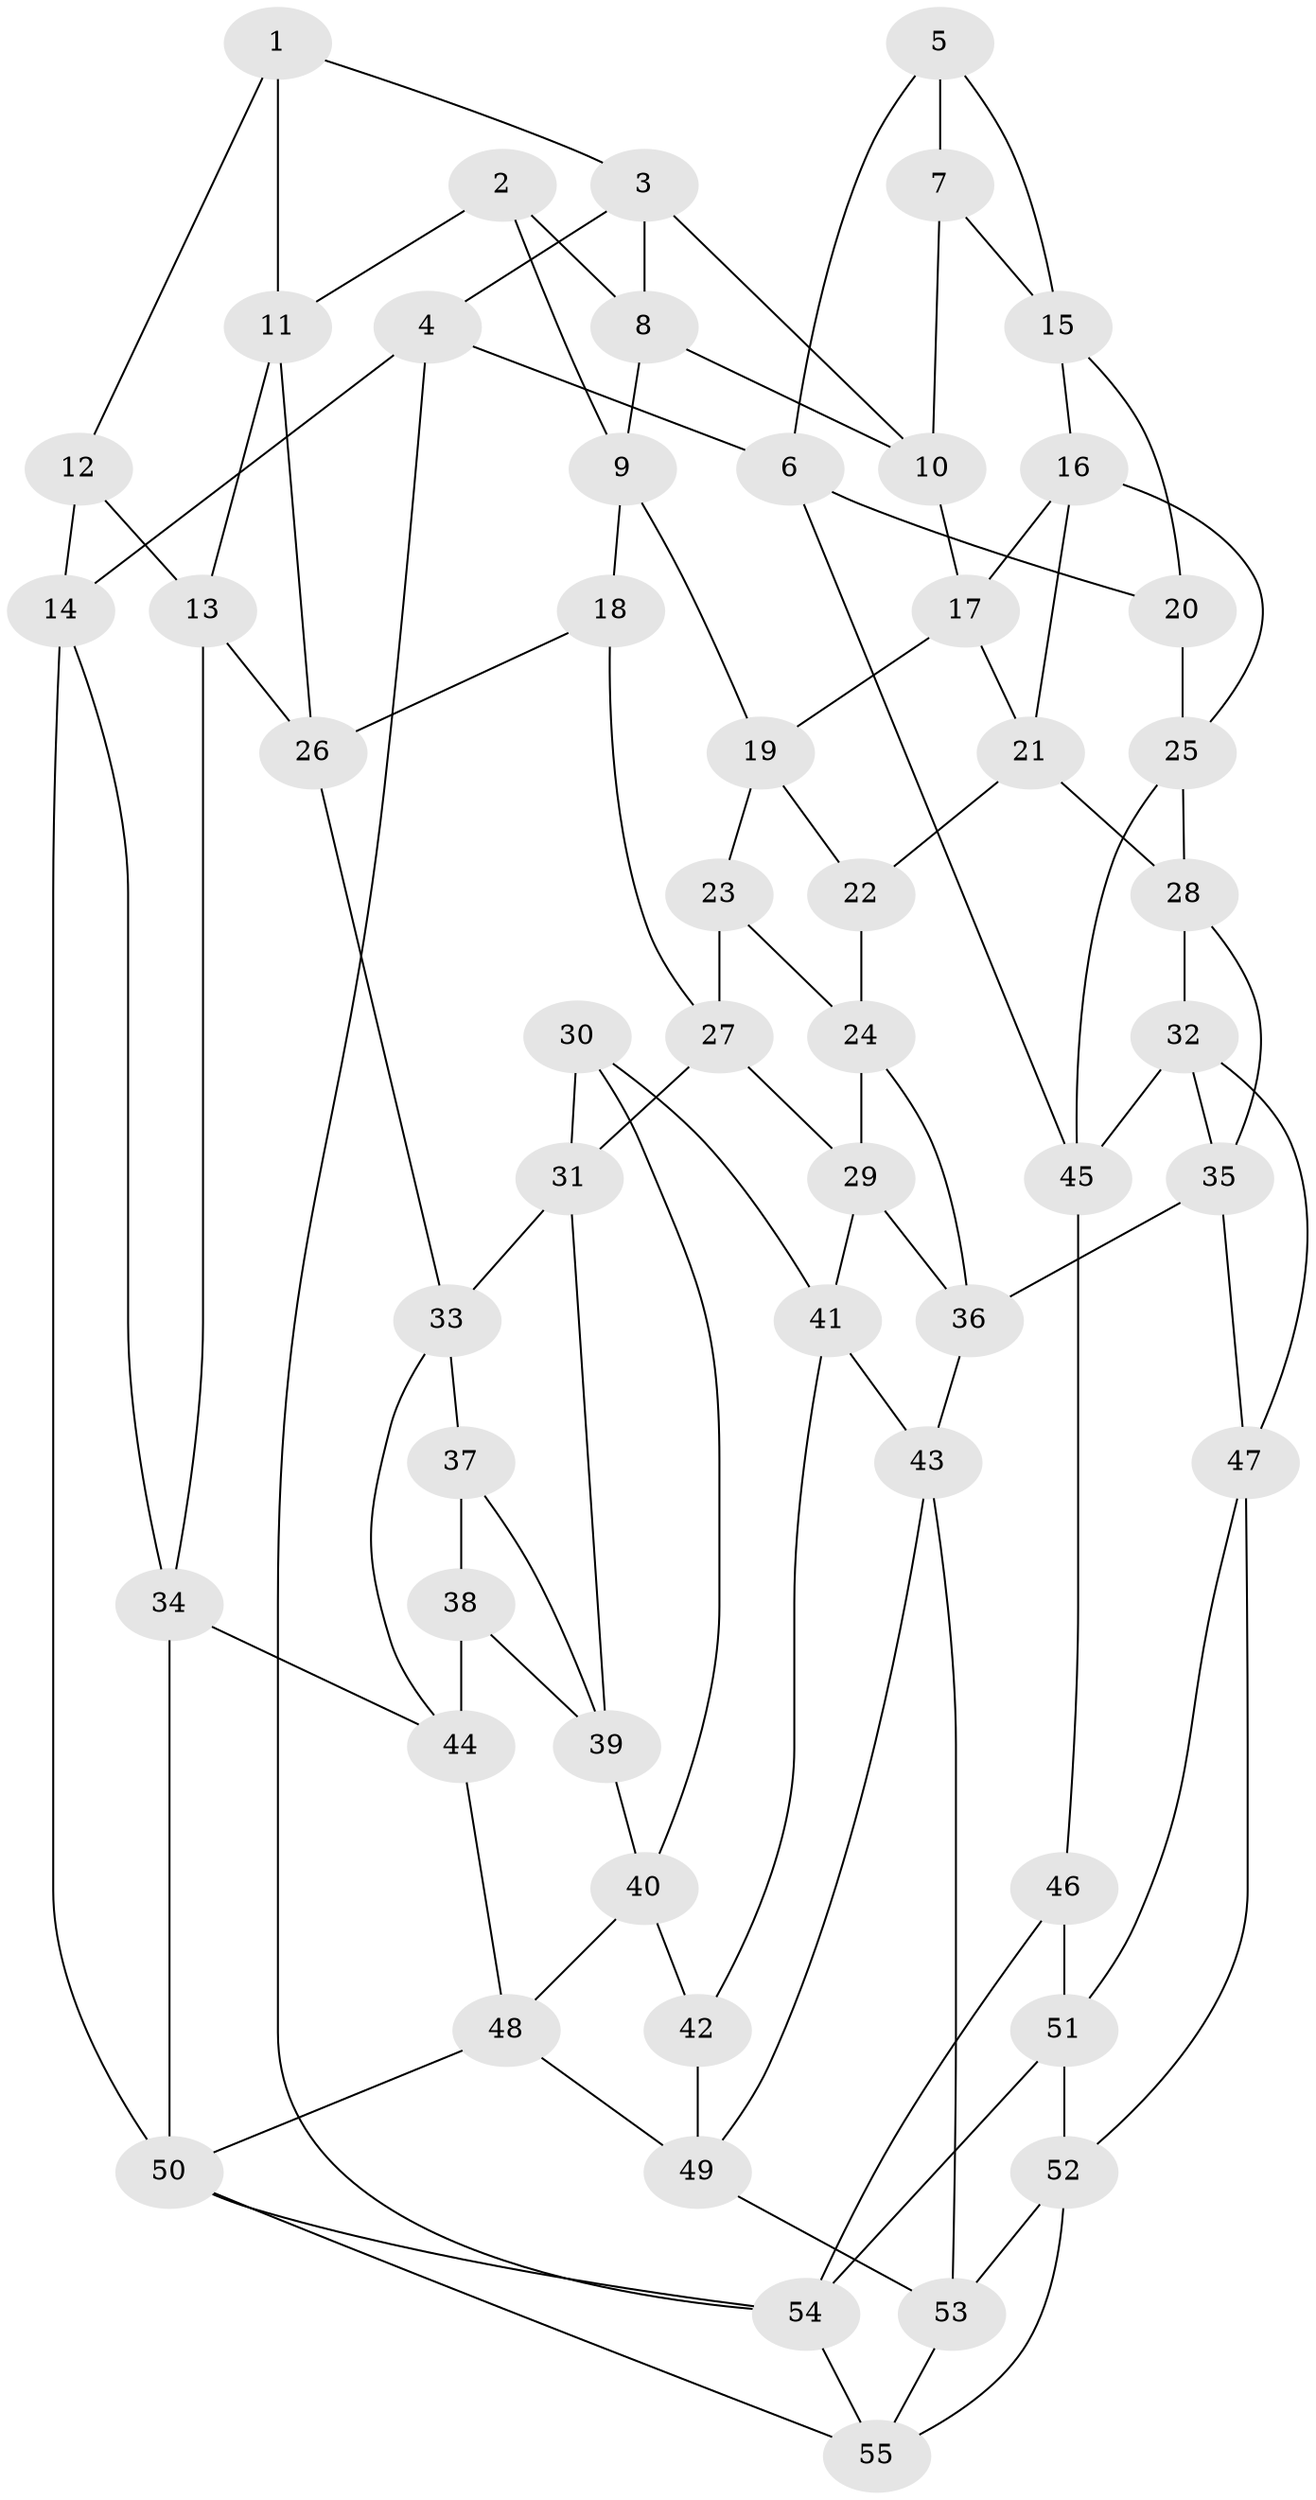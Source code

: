 // original degree distribution, {3: 0.045454545454545456, 4: 0.20909090909090908, 6: 0.24545454545454545, 5: 0.5}
// Generated by graph-tools (version 1.1) at 2025/51/03/09/25 03:51:01]
// undirected, 55 vertices, 104 edges
graph export_dot {
graph [start="1"]
  node [color=gray90,style=filled];
  1;
  2;
  3;
  4;
  5;
  6;
  7;
  8;
  9;
  10;
  11;
  12;
  13;
  14;
  15;
  16;
  17;
  18;
  19;
  20;
  21;
  22;
  23;
  24;
  25;
  26;
  27;
  28;
  29;
  30;
  31;
  32;
  33;
  34;
  35;
  36;
  37;
  38;
  39;
  40;
  41;
  42;
  43;
  44;
  45;
  46;
  47;
  48;
  49;
  50;
  51;
  52;
  53;
  54;
  55;
  1 -- 3 [weight=1.0];
  1 -- 11 [weight=1.0];
  1 -- 12 [weight=1.0];
  2 -- 8 [weight=1.0];
  2 -- 9 [weight=1.0];
  2 -- 11 [weight=1.0];
  3 -- 4 [weight=1.0];
  3 -- 8 [weight=1.0];
  3 -- 10 [weight=1.0];
  4 -- 6 [weight=1.0];
  4 -- 14 [weight=1.0];
  4 -- 54 [weight=1.0];
  5 -- 6 [weight=1.0];
  5 -- 7 [weight=1.0];
  5 -- 15 [weight=1.0];
  6 -- 20 [weight=1.0];
  6 -- 45 [weight=1.0];
  7 -- 10 [weight=1.0];
  7 -- 15 [weight=1.0];
  8 -- 9 [weight=1.0];
  8 -- 10 [weight=1.0];
  9 -- 18 [weight=1.0];
  9 -- 19 [weight=1.0];
  10 -- 17 [weight=1.0];
  11 -- 13 [weight=1.0];
  11 -- 26 [weight=1.0];
  12 -- 13 [weight=1.0];
  12 -- 14 [weight=2.0];
  13 -- 26 [weight=1.0];
  13 -- 34 [weight=1.0];
  14 -- 34 [weight=1.0];
  14 -- 50 [weight=1.0];
  15 -- 16 [weight=1.0];
  15 -- 20 [weight=1.0];
  16 -- 17 [weight=1.0];
  16 -- 21 [weight=1.0];
  16 -- 25 [weight=1.0];
  17 -- 19 [weight=1.0];
  17 -- 21 [weight=1.0];
  18 -- 26 [weight=1.0];
  18 -- 27 [weight=1.0];
  19 -- 22 [weight=1.0];
  19 -- 23 [weight=1.0];
  20 -- 25 [weight=1.0];
  21 -- 22 [weight=1.0];
  21 -- 28 [weight=1.0];
  22 -- 24 [weight=1.0];
  23 -- 24 [weight=1.0];
  23 -- 27 [weight=1.0];
  24 -- 29 [weight=1.0];
  24 -- 36 [weight=1.0];
  25 -- 28 [weight=1.0];
  25 -- 45 [weight=1.0];
  26 -- 33 [weight=1.0];
  27 -- 29 [weight=1.0];
  27 -- 31 [weight=1.0];
  28 -- 32 [weight=1.0];
  28 -- 35 [weight=1.0];
  29 -- 36 [weight=1.0];
  29 -- 41 [weight=1.0];
  30 -- 31 [weight=1.0];
  30 -- 40 [weight=1.0];
  30 -- 41 [weight=1.0];
  31 -- 33 [weight=1.0];
  31 -- 39 [weight=1.0];
  32 -- 35 [weight=1.0];
  32 -- 45 [weight=1.0];
  32 -- 47 [weight=1.0];
  33 -- 37 [weight=1.0];
  33 -- 44 [weight=1.0];
  34 -- 44 [weight=1.0];
  34 -- 50 [weight=1.0];
  35 -- 36 [weight=1.0];
  35 -- 47 [weight=1.0];
  36 -- 43 [weight=1.0];
  37 -- 38 [weight=1.0];
  37 -- 39 [weight=1.0];
  38 -- 39 [weight=1.0];
  38 -- 44 [weight=2.0];
  39 -- 40 [weight=1.0];
  40 -- 42 [weight=1.0];
  40 -- 48 [weight=1.0];
  41 -- 42 [weight=1.0];
  41 -- 43 [weight=1.0];
  42 -- 49 [weight=1.0];
  43 -- 49 [weight=1.0];
  43 -- 53 [weight=1.0];
  44 -- 48 [weight=1.0];
  45 -- 46 [weight=1.0];
  46 -- 51 [weight=1.0];
  46 -- 54 [weight=1.0];
  47 -- 51 [weight=1.0];
  47 -- 52 [weight=1.0];
  48 -- 49 [weight=1.0];
  48 -- 50 [weight=1.0];
  49 -- 53 [weight=1.0];
  50 -- 54 [weight=1.0];
  50 -- 55 [weight=1.0];
  51 -- 52 [weight=1.0];
  51 -- 54 [weight=1.0];
  52 -- 53 [weight=1.0];
  52 -- 55 [weight=1.0];
  53 -- 55 [weight=1.0];
  54 -- 55 [weight=1.0];
}
